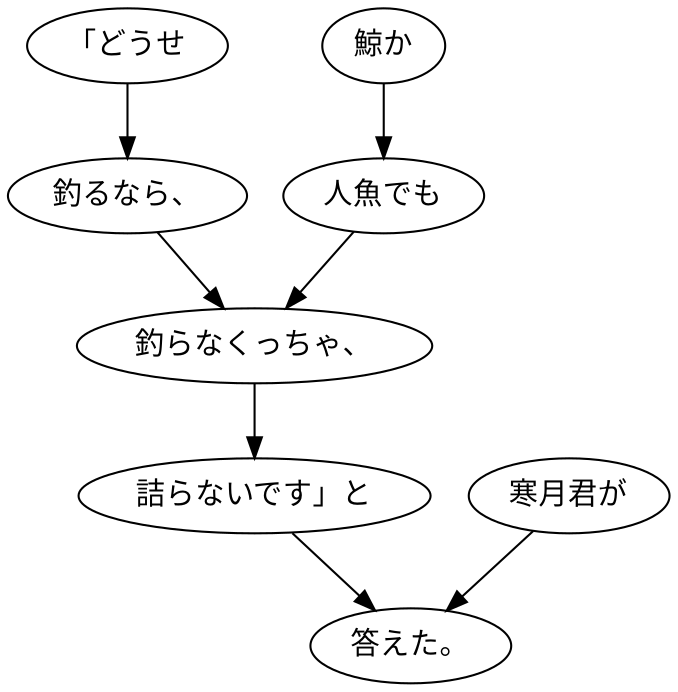 digraph graph8951 {
	node0 [label="「どうせ"];
	node1 [label="釣るなら、"];
	node2 [label="鯨か"];
	node3 [label="人魚でも"];
	node4 [label="釣らなくっちゃ、"];
	node5 [label="詰らないです」と"];
	node6 [label="寒月君が"];
	node7 [label="答えた。"];
	node0 -> node1;
	node1 -> node4;
	node2 -> node3;
	node3 -> node4;
	node4 -> node5;
	node5 -> node7;
	node6 -> node7;
}
